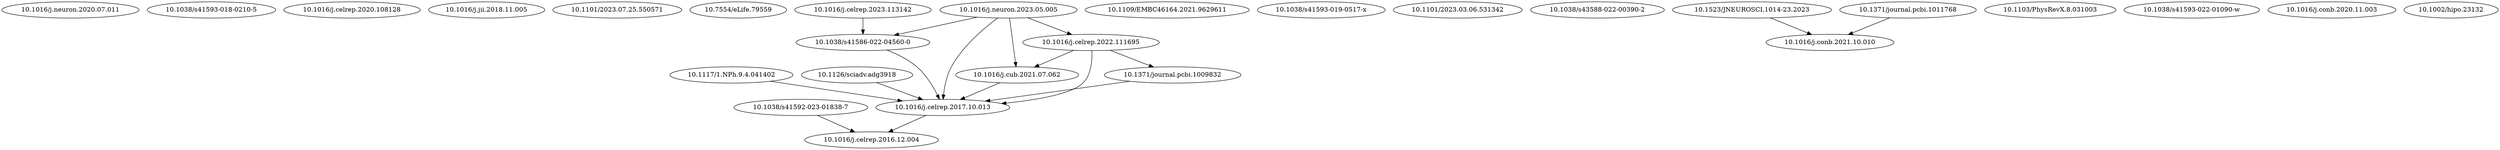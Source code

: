// The Reference Graph
digraph {
	"10.1016/j.neuron.2020.07.011" [label="10.1016/j.neuron.2020.07.011"]
	"10.1038/s41593-018-0210-5" [label="10.1038/s41593-018-0210-5"]
	"10.1016/j.celrep.2020.108128" [label="10.1016/j.celrep.2020.108128"]
	"10.1016/j.jii.2018.11.005" [label="10.1016/j.jii.2018.11.005"]
	"10.1101/2023.07.25.550571" [label="10.1101/2023.07.25.550571"]
	"10.7554/eLife.79559" [label="10.7554/eLife.79559"]
	"10.1038/s41586-022-04560-0" [label="10.1038/s41586-022-04560-0"]
	"10.1109/EMBC46164.2021.9629611" [label="10.1109/EMBC46164.2021.9629611"]
	"10.1038/s41592-023-01838-7" [label="10.1038/s41592-023-01838-7"]
	"10.1117/1.NPh.9.4.041402" [label="10.1117/1.NPh.9.4.041402"]
	"10.1038/s41593-019-0517-x" [label="10.1038/s41593-019-0517-x"]
	"10.1126/sciadv.adg3918" [label="10.1126/sciadv.adg3918"]
	"10.1016/j.celrep.2016.12.004" [label="10.1016/j.celrep.2016.12.004"]
	"10.1101/2023.03.06.531342" [label="10.1101/2023.03.06.531342"]
	"10.1038/s43588-022-00390-2" [label="10.1038/s43588-022-00390-2"]
	"10.1016/j.celrep.2017.10.013" [label="10.1016/j.celrep.2017.10.013"]
	"10.1016/j.cub.2021.07.062" [label="10.1016/j.cub.2021.07.062"]
	"10.1371/journal.pcbi.1009832" [label="10.1371/journal.pcbi.1009832"]
	"10.1016/j.celrep.2022.111695" [label="10.1016/j.celrep.2022.111695"]
	"10.1016/j.conb.2021.10.010" [label="10.1016/j.conb.2021.10.010"]
	"10.1523/JNEUROSCI.1014-23.2023" [label="10.1523/JNEUROSCI.1014-23.2023"]
	"10.1103/PhysRevX.8.031003" [label="10.1103/PhysRevX.8.031003"]
	"10.1016/j.celrep.2023.113142" [label="10.1016/j.celrep.2023.113142"]
	"10.1038/s41593-022-01090-w" [label="10.1038/s41593-022-01090-w"]
	"10.1016/j.conb.2020.11.003" [label="10.1016/j.conb.2020.11.003"]
	"10.1016/j.neuron.2023.05.005" [label="10.1016/j.neuron.2023.05.005"]
	"10.1371/journal.pcbi.1011768" [label="10.1371/journal.pcbi.1011768"]
	"10.1002/hipo.23132" [label="10.1002/hipo.23132"]
	"10.1038/s41586-022-04560-0" -> "10.1016/j.celrep.2017.10.013"
	"10.1038/s41592-023-01838-7" -> "10.1016/j.celrep.2016.12.004"
	"10.1117/1.NPh.9.4.041402" -> "10.1016/j.celrep.2017.10.013"
	"10.1126/sciadv.adg3918" -> "10.1016/j.celrep.2017.10.013"
	"10.1016/j.celrep.2017.10.013" -> "10.1016/j.celrep.2016.12.004"
	"10.1016/j.cub.2021.07.062" -> "10.1016/j.celrep.2017.10.013"
	"10.1371/journal.pcbi.1009832" -> "10.1016/j.celrep.2017.10.013"
	"10.1016/j.celrep.2022.111695" -> "10.1016/j.cub.2021.07.062"
	"10.1016/j.celrep.2022.111695" -> "10.1016/j.celrep.2017.10.013"
	"10.1016/j.celrep.2022.111695" -> "10.1371/journal.pcbi.1009832"
	"10.1523/JNEUROSCI.1014-23.2023" -> "10.1016/j.conb.2021.10.010"
	"10.1016/j.celrep.2023.113142" -> "10.1038/s41586-022-04560-0"
	"10.1016/j.neuron.2023.05.005" -> "10.1016/j.cub.2021.07.062"
	"10.1016/j.neuron.2023.05.005" -> "10.1016/j.celrep.2017.10.013"
	"10.1016/j.neuron.2023.05.005" -> "10.1038/s41586-022-04560-0"
	"10.1016/j.neuron.2023.05.005" -> "10.1016/j.celrep.2022.111695"
	"10.1371/journal.pcbi.1011768" -> "10.1016/j.conb.2021.10.010"
}

